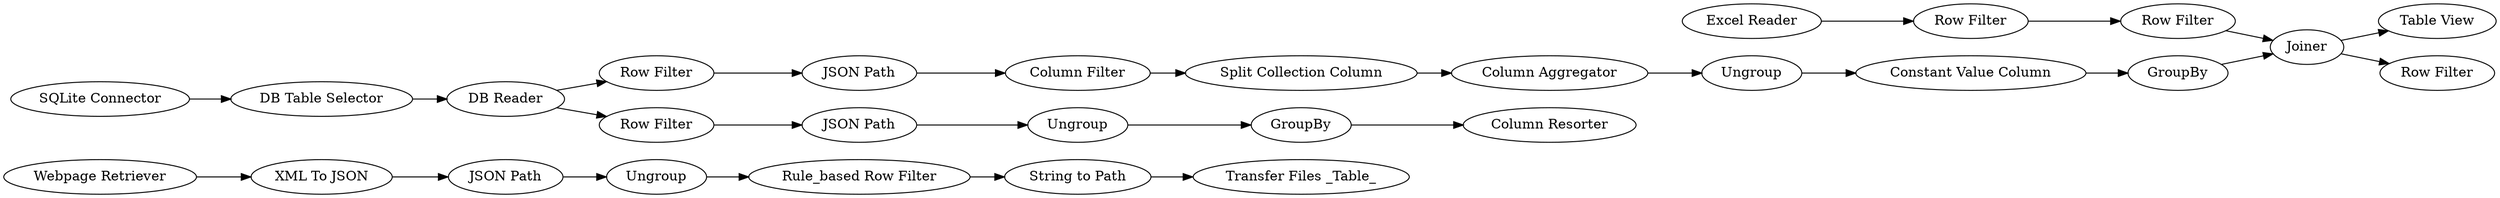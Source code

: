 digraph {
	66 -> 68
	314 -> 319
	310 -> 311
	322 -> 324
	324 -> 332
	315 -> 324
	311 -> 189
	301 -> 313
	71 -> 66
	69 -> 67
	309 -> 310
	324 -> 329
	313 -> 314
	326 -> 327
	327 -> 328
	312 -> 301
	72 -> 69
	325 -> 326
	319 -> 315
	68 -> 72
	70 -> 71
	328 -> 333
	300 -> 312
	311 -> 325
	320 -> 321
	321 -> 322
	189 -> 300
	324 [label=Joiner]
	329 [label="Row Filter"]
	322 [label="Row Filter"]
	327 [label=Ungroup]
	313 [label="Column Aggregator"]
	189 [label="Row Filter"]
	315 [label=GroupBy]
	311 [label="DB Reader"]
	325 [label="Row Filter"]
	328 [label=GroupBy]
	309 [label="SQLite Connector"]
	332 [label="Table View"]
	319 [label="Constant Value Column"]
	310 [label="DB Table Selector"]
	68 [label=Ungroup]
	67 [label="Transfer Files _Table_"]
	72 [label="Rule_based Row Filter"]
	333 [label="Column Resorter"]
	321 [label="Row Filter"]
	301 [label="Split Collection Column"]
	314 [label=Ungroup]
	326 [label="JSON Path"]
	66 [label="JSON Path"]
	70 [label="Webpage Retriever"]
	69 [label="String to Path"]
	71 [label="XML To JSON"]
	300 [label="JSON Path"]
	312 [label="Column Filter"]
	320 [label="Excel Reader"]
	rankdir=LR
}
